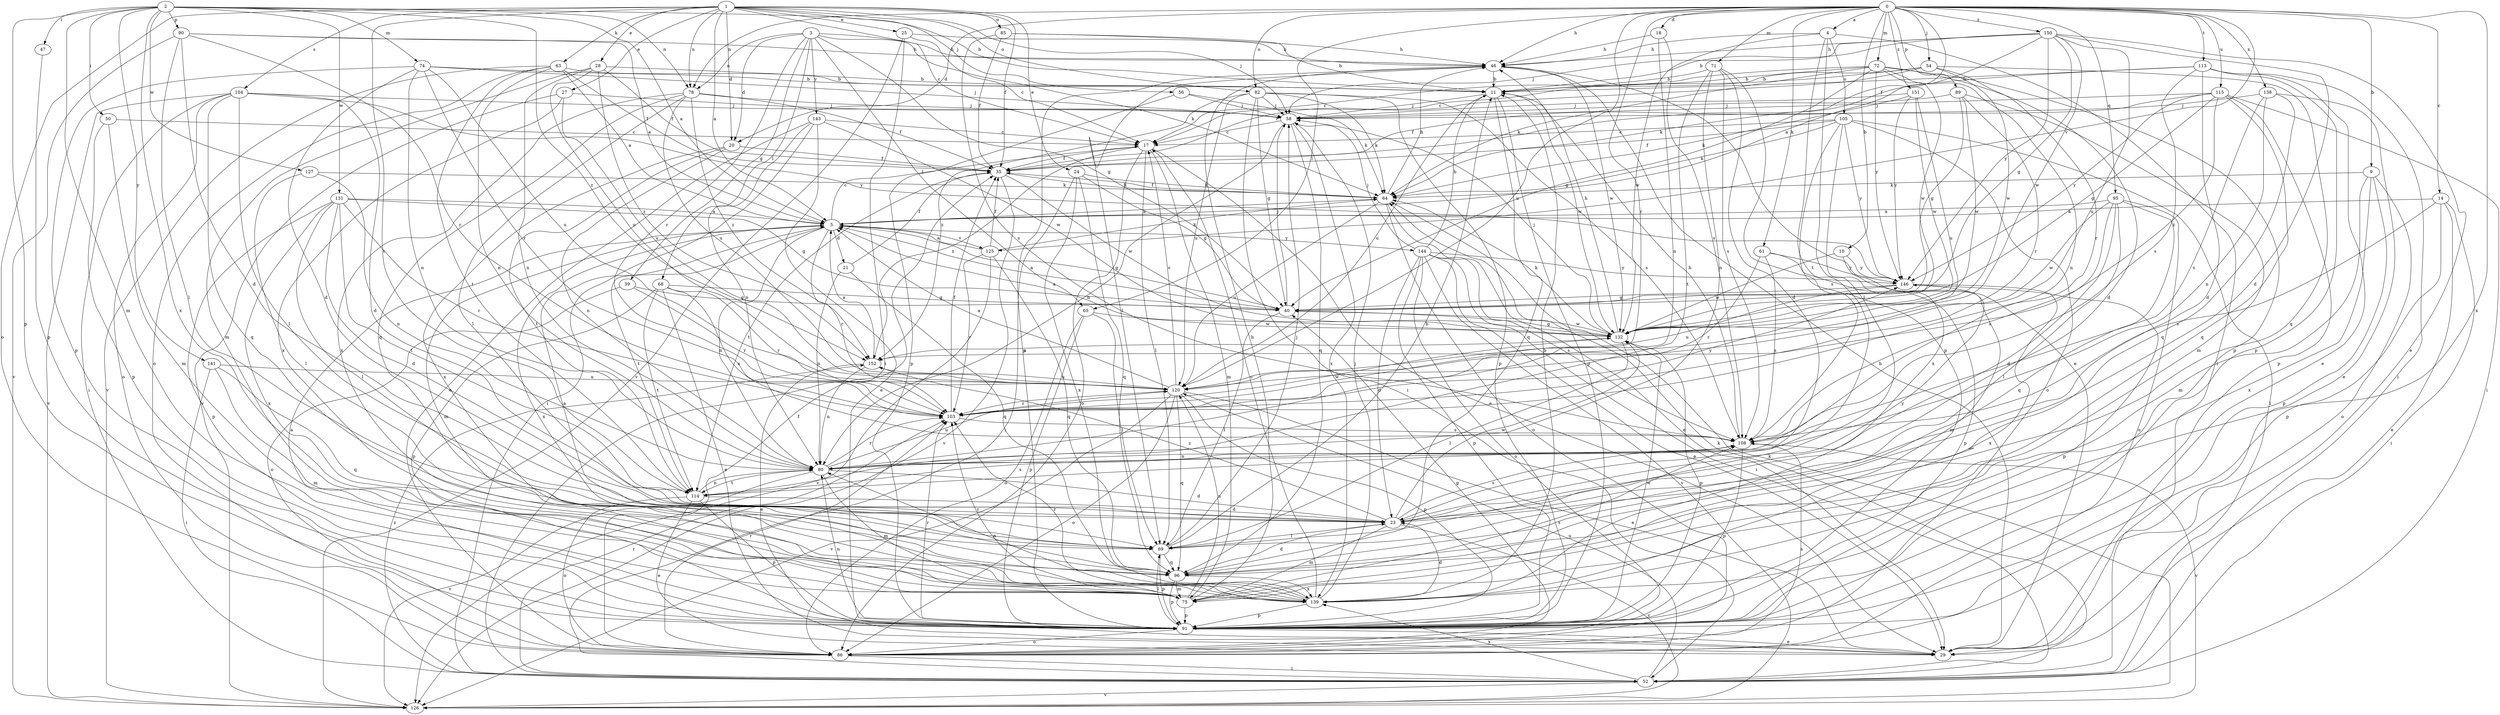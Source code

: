 strict digraph  {
0;
1;
2;
3;
4;
5;
9;
10;
11;
14;
17;
18;
20;
21;
23;
24;
25;
27;
28;
29;
35;
39;
40;
46;
47;
50;
52;
54;
56;
58;
61;
63;
64;
65;
68;
69;
71;
72;
74;
75;
78;
80;
82;
85;
86;
89;
90;
91;
95;
96;
103;
104;
105;
108;
113;
114;
115;
120;
125;
126;
127;
131;
132;
138;
139;
141;
143;
144;
146;
150;
151;
152;
0 -> 4  [label=a];
0 -> 9  [label=b];
0 -> 10  [label=b];
0 -> 14  [label=c];
0 -> 18  [label=d];
0 -> 20  [label=d];
0 -> 35  [label=f];
0 -> 46  [label=h];
0 -> 54  [label=j];
0 -> 61  [label=k];
0 -> 65  [label=l];
0 -> 71  [label=m];
0 -> 72  [label=m];
0 -> 78  [label=n];
0 -> 82  [label=o];
0 -> 89  [label=p];
0 -> 95  [label=q];
0 -> 103  [label=r];
0 -> 113  [label=t];
0 -> 115  [label=u];
0 -> 120  [label=u];
0 -> 125  [label=v];
0 -> 138  [label=x];
0 -> 139  [label=x];
0 -> 150  [label=z];
0 -> 151  [label=z];
1 -> 5  [label=a];
1 -> 17  [label=c];
1 -> 20  [label=d];
1 -> 24  [label=e];
1 -> 25  [label=e];
1 -> 27  [label=e];
1 -> 28  [label=e];
1 -> 35  [label=f];
1 -> 56  [label=j];
1 -> 58  [label=j];
1 -> 63  [label=k];
1 -> 78  [label=n];
1 -> 82  [label=o];
1 -> 85  [label=o];
1 -> 86  [label=o];
1 -> 104  [label=s];
1 -> 114  [label=t];
2 -> 5  [label=a];
2 -> 11  [label=b];
2 -> 47  [label=i];
2 -> 50  [label=i];
2 -> 74  [label=m];
2 -> 75  [label=m];
2 -> 78  [label=n];
2 -> 90  [label=p];
2 -> 91  [label=p];
2 -> 127  [label=w];
2 -> 131  [label=w];
2 -> 139  [label=x];
2 -> 141  [label=y];
2 -> 152  [label=z];
3 -> 20  [label=d];
3 -> 39  [label=g];
3 -> 40  [label=g];
3 -> 46  [label=h];
3 -> 64  [label=k];
3 -> 65  [label=l];
3 -> 68  [label=l];
3 -> 78  [label=n];
3 -> 103  [label=r];
3 -> 143  [label=y];
4 -> 46  [label=h];
4 -> 52  [label=i];
4 -> 69  [label=l];
4 -> 105  [label=s];
4 -> 114  [label=t];
4 -> 132  [label=w];
5 -> 17  [label=c];
5 -> 21  [label=d];
5 -> 40  [label=g];
5 -> 75  [label=m];
5 -> 80  [label=n];
5 -> 103  [label=r];
5 -> 114  [label=t];
5 -> 125  [label=v];
5 -> 139  [label=x];
5 -> 144  [label=y];
9 -> 64  [label=k];
9 -> 75  [label=m];
9 -> 86  [label=o];
9 -> 91  [label=p];
9 -> 139  [label=x];
10 -> 75  [label=m];
10 -> 132  [label=w];
10 -> 146  [label=y];
11 -> 58  [label=j];
11 -> 91  [label=p];
11 -> 96  [label=q];
11 -> 120  [label=u];
11 -> 132  [label=w];
14 -> 5  [label=a];
14 -> 29  [label=e];
14 -> 52  [label=i];
14 -> 91  [label=p];
14 -> 108  [label=s];
17 -> 29  [label=e];
17 -> 35  [label=f];
17 -> 69  [label=l];
17 -> 75  [label=m];
17 -> 86  [label=o];
17 -> 152  [label=z];
18 -> 46  [label=h];
18 -> 80  [label=n];
18 -> 108  [label=s];
20 -> 35  [label=f];
20 -> 80  [label=n];
20 -> 114  [label=t];
20 -> 139  [label=x];
21 -> 35  [label=f];
21 -> 80  [label=n];
21 -> 96  [label=q];
23 -> 69  [label=l];
23 -> 75  [label=m];
23 -> 108  [label=s];
23 -> 126  [label=v];
23 -> 132  [label=w];
23 -> 146  [label=y];
23 -> 152  [label=z];
24 -> 40  [label=g];
24 -> 52  [label=i];
24 -> 64  [label=k];
24 -> 96  [label=q];
24 -> 139  [label=x];
25 -> 17  [label=c];
25 -> 46  [label=h];
25 -> 52  [label=i];
25 -> 126  [label=v];
27 -> 58  [label=j];
27 -> 120  [label=u];
27 -> 126  [label=v];
27 -> 139  [label=x];
28 -> 11  [label=b];
28 -> 35  [label=f];
28 -> 75  [label=m];
28 -> 80  [label=n];
28 -> 120  [label=u];
28 -> 152  [label=z];
29 -> 46  [label=h];
35 -> 64  [label=k];
35 -> 114  [label=t];
35 -> 126  [label=v];
35 -> 132  [label=w];
39 -> 40  [label=g];
39 -> 86  [label=o];
39 -> 103  [label=r];
40 -> 5  [label=a];
40 -> 58  [label=j];
40 -> 69  [label=l];
40 -> 132  [label=w];
46 -> 11  [label=b];
46 -> 29  [label=e];
46 -> 69  [label=l];
46 -> 91  [label=p];
46 -> 132  [label=w];
47 -> 91  [label=p];
50 -> 17  [label=c];
50 -> 75  [label=m];
50 -> 91  [label=p];
52 -> 64  [label=k];
52 -> 103  [label=r];
52 -> 120  [label=u];
52 -> 126  [label=v];
52 -> 139  [label=x];
52 -> 152  [label=z];
54 -> 11  [label=b];
54 -> 17  [label=c];
54 -> 35  [label=f];
54 -> 96  [label=q];
54 -> 103  [label=r];
54 -> 132  [label=w];
56 -> 58  [label=j];
56 -> 64  [label=k];
56 -> 91  [label=p];
58 -> 17  [label=c];
58 -> 80  [label=n];
58 -> 96  [label=q];
58 -> 139  [label=x];
61 -> 91  [label=p];
61 -> 103  [label=r];
61 -> 108  [label=s];
61 -> 146  [label=y];
63 -> 5  [label=a];
63 -> 11  [label=b];
63 -> 35  [label=f];
63 -> 80  [label=n];
63 -> 86  [label=o];
63 -> 114  [label=t];
63 -> 126  [label=v];
64 -> 5  [label=a];
64 -> 29  [label=e];
64 -> 35  [label=f];
64 -> 46  [label=h];
64 -> 86  [label=o];
64 -> 120  [label=u];
65 -> 69  [label=l];
65 -> 86  [label=o];
65 -> 91  [label=p];
65 -> 132  [label=w];
68 -> 29  [label=e];
68 -> 40  [label=g];
68 -> 91  [label=p];
68 -> 103  [label=r];
68 -> 108  [label=s];
68 -> 114  [label=t];
69 -> 11  [label=b];
69 -> 58  [label=j];
69 -> 91  [label=p];
69 -> 96  [label=q];
71 -> 11  [label=b];
71 -> 23  [label=d];
71 -> 80  [label=n];
71 -> 91  [label=p];
71 -> 108  [label=s];
71 -> 114  [label=t];
72 -> 11  [label=b];
72 -> 17  [label=c];
72 -> 23  [label=d];
72 -> 40  [label=g];
72 -> 64  [label=k];
72 -> 80  [label=n];
72 -> 91  [label=p];
72 -> 132  [label=w];
72 -> 146  [label=y];
74 -> 11  [label=b];
74 -> 23  [label=d];
74 -> 58  [label=j];
74 -> 80  [label=n];
74 -> 91  [label=p];
74 -> 103  [label=r];
74 -> 120  [label=u];
75 -> 46  [label=h];
75 -> 91  [label=p];
75 -> 103  [label=r];
75 -> 108  [label=s];
75 -> 120  [label=u];
78 -> 35  [label=f];
78 -> 58  [label=j];
78 -> 69  [label=l];
78 -> 96  [label=q];
78 -> 120  [label=u];
78 -> 139  [label=x];
78 -> 152  [label=z];
80 -> 23  [label=d];
80 -> 75  [label=m];
80 -> 103  [label=r];
80 -> 114  [label=t];
80 -> 120  [label=u];
80 -> 126  [label=v];
82 -> 40  [label=g];
82 -> 52  [label=i];
82 -> 58  [label=j];
82 -> 64  [label=k];
82 -> 91  [label=p];
82 -> 108  [label=s];
82 -> 120  [label=u];
82 -> 152  [label=z];
85 -> 11  [label=b];
85 -> 35  [label=f];
85 -> 46  [label=h];
85 -> 108  [label=s];
86 -> 35  [label=f];
86 -> 40  [label=g];
86 -> 52  [label=i];
86 -> 103  [label=r];
86 -> 108  [label=s];
89 -> 40  [label=g];
89 -> 58  [label=j];
89 -> 75  [label=m];
89 -> 103  [label=r];
89 -> 132  [label=w];
90 -> 5  [label=a];
90 -> 23  [label=d];
90 -> 46  [label=h];
90 -> 69  [label=l];
90 -> 103  [label=r];
90 -> 126  [label=v];
91 -> 5  [label=a];
91 -> 29  [label=e];
91 -> 69  [label=l];
91 -> 80  [label=n];
91 -> 86  [label=o];
91 -> 103  [label=r];
91 -> 132  [label=w];
95 -> 5  [label=a];
95 -> 23  [label=d];
95 -> 69  [label=l];
95 -> 86  [label=o];
95 -> 96  [label=q];
95 -> 108  [label=s];
95 -> 132  [label=w];
96 -> 5  [label=a];
96 -> 23  [label=d];
96 -> 75  [label=m];
96 -> 91  [label=p];
96 -> 139  [label=x];
103 -> 35  [label=f];
103 -> 108  [label=s];
103 -> 132  [label=w];
103 -> 146  [label=y];
104 -> 23  [label=d];
104 -> 52  [label=i];
104 -> 58  [label=j];
104 -> 69  [label=l];
104 -> 86  [label=o];
104 -> 96  [label=q];
104 -> 126  [label=v];
104 -> 146  [label=y];
105 -> 17  [label=c];
105 -> 35  [label=f];
105 -> 52  [label=i];
105 -> 64  [label=k];
105 -> 86  [label=o];
105 -> 108  [label=s];
105 -> 139  [label=x];
105 -> 146  [label=y];
108 -> 11  [label=b];
108 -> 80  [label=n];
108 -> 91  [label=p];
108 -> 126  [label=v];
113 -> 11  [label=b];
113 -> 23  [label=d];
113 -> 29  [label=e];
113 -> 52  [label=i];
113 -> 64  [label=k];
113 -> 91  [label=p];
113 -> 108  [label=s];
114 -> 23  [label=d];
114 -> 29  [label=e];
114 -> 80  [label=n];
114 -> 86  [label=o];
114 -> 91  [label=p];
114 -> 108  [label=s];
115 -> 35  [label=f];
115 -> 40  [label=g];
115 -> 52  [label=i];
115 -> 58  [label=j];
115 -> 91  [label=p];
115 -> 96  [label=q];
115 -> 146  [label=y];
115 -> 152  [label=z];
120 -> 5  [label=a];
120 -> 17  [label=c];
120 -> 29  [label=e];
120 -> 86  [label=o];
120 -> 91  [label=p];
120 -> 96  [label=q];
120 -> 103  [label=r];
120 -> 126  [label=v];
125 -> 5  [label=a];
125 -> 35  [label=f];
125 -> 64  [label=k];
125 -> 96  [label=q];
125 -> 103  [label=r];
125 -> 126  [label=v];
126 -> 64  [label=k];
127 -> 64  [label=k];
127 -> 69  [label=l];
127 -> 80  [label=n];
131 -> 5  [label=a];
131 -> 23  [label=d];
131 -> 40  [label=g];
131 -> 69  [label=l];
131 -> 91  [label=p];
131 -> 103  [label=r];
131 -> 114  [label=t];
131 -> 139  [label=x];
132 -> 5  [label=a];
132 -> 40  [label=g];
132 -> 46  [label=h];
132 -> 58  [label=j];
132 -> 64  [label=k];
132 -> 69  [label=l];
132 -> 91  [label=p];
132 -> 152  [label=z];
138 -> 29  [label=e];
138 -> 58  [label=j];
138 -> 80  [label=n];
138 -> 96  [label=q];
138 -> 108  [label=s];
139 -> 11  [label=b];
139 -> 17  [label=c];
139 -> 23  [label=d];
139 -> 58  [label=j];
139 -> 80  [label=n];
139 -> 91  [label=p];
139 -> 103  [label=r];
141 -> 52  [label=i];
141 -> 75  [label=m];
141 -> 96  [label=q];
141 -> 120  [label=u];
143 -> 17  [label=c];
143 -> 29  [label=e];
143 -> 52  [label=i];
143 -> 80  [label=n];
143 -> 86  [label=o];
143 -> 132  [label=w];
144 -> 11  [label=b];
144 -> 23  [label=d];
144 -> 29  [label=e];
144 -> 52  [label=i];
144 -> 58  [label=j];
144 -> 86  [label=o];
144 -> 91  [label=p];
144 -> 108  [label=s];
144 -> 126  [label=v];
144 -> 146  [label=y];
146 -> 40  [label=g];
146 -> 91  [label=p];
146 -> 120  [label=u];
146 -> 139  [label=x];
150 -> 5  [label=a];
150 -> 11  [label=b];
150 -> 23  [label=d];
150 -> 29  [label=e];
150 -> 40  [label=g];
150 -> 46  [label=h];
150 -> 58  [label=j];
150 -> 120  [label=u];
150 -> 132  [label=w];
150 -> 146  [label=y];
151 -> 58  [label=j];
151 -> 64  [label=k];
151 -> 120  [label=u];
151 -> 132  [label=w];
151 -> 146  [label=y];
152 -> 5  [label=a];
152 -> 29  [label=e];
152 -> 80  [label=n];
152 -> 120  [label=u];
}

